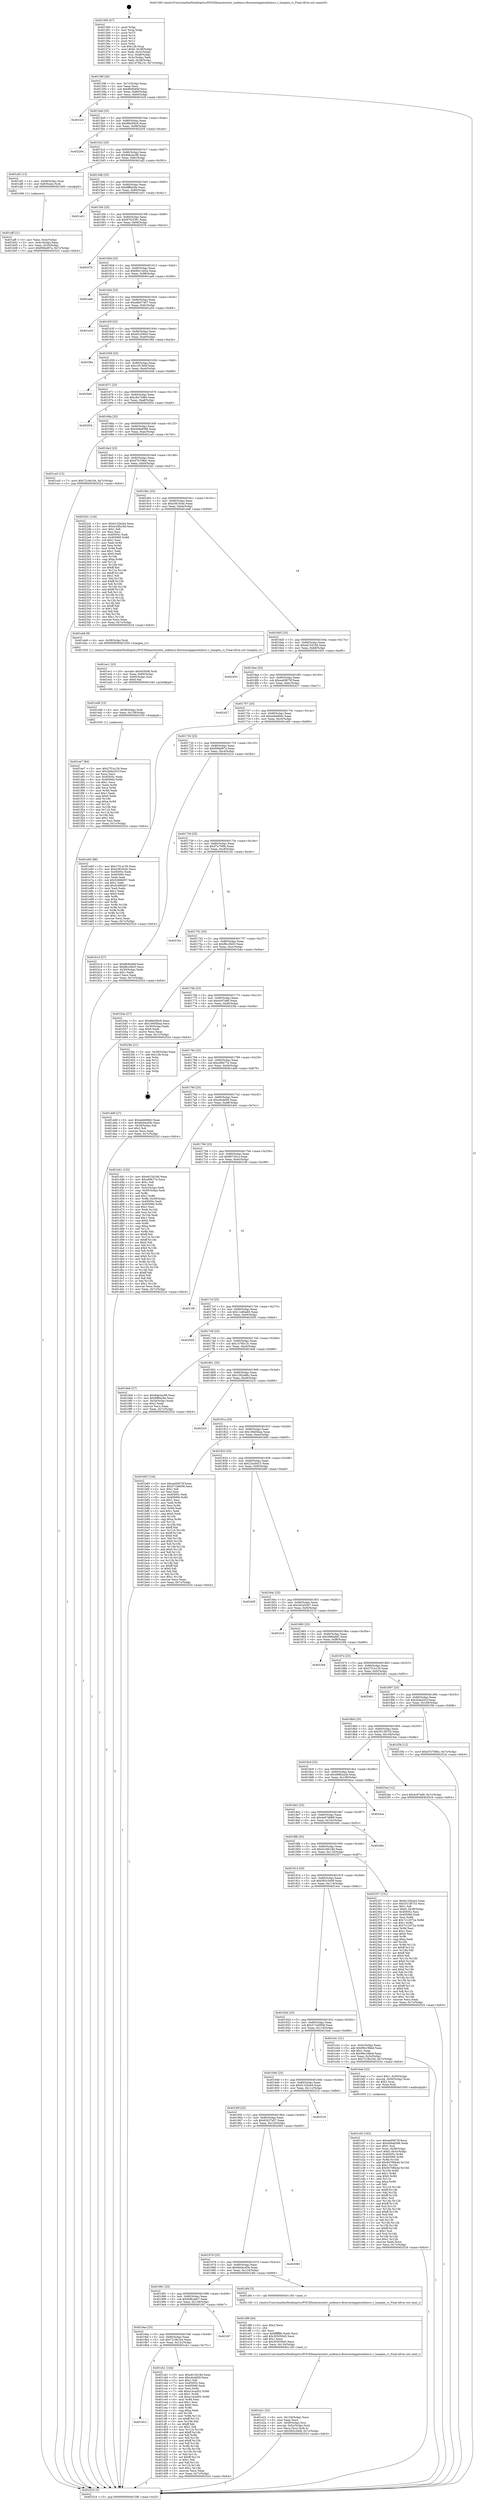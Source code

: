 digraph "0x401560" {
  label = "0x401560 (/mnt/c/Users/mathe/Desktop/tcc/POCII/binaries/extr_nodemcu-firmwareappmodulesrc.c_luaopen_rc_Final-ollvm.out::main(0))"
  labelloc = "t"
  node[shape=record]

  Entry [label="",width=0.3,height=0.3,shape=circle,fillcolor=black,style=filled]
  "0x40158f" [label="{
     0x40158f [26]\l
     | [instrs]\l
     &nbsp;&nbsp;0x40158f \<+3\>: mov -0x7c(%rbp),%eax\l
     &nbsp;&nbsp;0x401592 \<+2\>: mov %eax,%ecx\l
     &nbsp;&nbsp;0x401594 \<+6\>: sub $0x86464f4f,%ecx\l
     &nbsp;&nbsp;0x40159a \<+3\>: mov %eax,-0x80(%rbp)\l
     &nbsp;&nbsp;0x40159d \<+6\>: mov %ecx,-0x84(%rbp)\l
     &nbsp;&nbsp;0x4015a3 \<+6\>: je 0000000000401b2f \<main+0x5cf\>\l
  }"]
  "0x401b2f" [label="{
     0x401b2f\l
  }", style=dashed]
  "0x4015a9" [label="{
     0x4015a9 [25]\l
     | [instrs]\l
     &nbsp;&nbsp;0x4015a9 \<+5\>: jmp 00000000004015ae \<main+0x4e\>\l
     &nbsp;&nbsp;0x4015ae \<+3\>: mov -0x80(%rbp),%eax\l
     &nbsp;&nbsp;0x4015b1 \<+5\>: sub $0x88a5f4c6,%eax\l
     &nbsp;&nbsp;0x4015b6 \<+6\>: mov %eax,-0x88(%rbp)\l
     &nbsp;&nbsp;0x4015bc \<+6\>: je 0000000000402204 \<main+0xca4\>\l
  }"]
  Exit [label="",width=0.3,height=0.3,shape=circle,fillcolor=black,style=filled,peripheries=2]
  "0x402204" [label="{
     0x402204\l
  }", style=dashed]
  "0x4015c2" [label="{
     0x4015c2 [25]\l
     | [instrs]\l
     &nbsp;&nbsp;0x4015c2 \<+5\>: jmp 00000000004015c7 \<main+0x67\>\l
     &nbsp;&nbsp;0x4015c7 \<+3\>: mov -0x80(%rbp),%eax\l
     &nbsp;&nbsp;0x4015ca \<+5\>: sub $0x8de2ec98,%eax\l
     &nbsp;&nbsp;0x4015cf \<+6\>: mov %eax,-0x8c(%rbp)\l
     &nbsp;&nbsp;0x4015d5 \<+6\>: je 0000000000401af2 \<main+0x592\>\l
  }"]
  "0x401ee7" [label="{
     0x401ee7 [84]\l
     | [instrs]\l
     &nbsp;&nbsp;0x401ee7 \<+5\>: mov $0x27f1a129,%eax\l
     &nbsp;&nbsp;0x401eec \<+5\>: mov $0x2bda201f,%esi\l
     &nbsp;&nbsp;0x401ef1 \<+2\>: xor %ecx,%ecx\l
     &nbsp;&nbsp;0x401ef3 \<+7\>: mov 0x40505c,%edx\l
     &nbsp;&nbsp;0x401efa \<+8\>: mov 0x405060,%r8d\l
     &nbsp;&nbsp;0x401f02 \<+3\>: sub $0x1,%ecx\l
     &nbsp;&nbsp;0x401f05 \<+3\>: mov %edx,%r9d\l
     &nbsp;&nbsp;0x401f08 \<+3\>: add %ecx,%r9d\l
     &nbsp;&nbsp;0x401f0b \<+4\>: imul %r9d,%edx\l
     &nbsp;&nbsp;0x401f0f \<+3\>: and $0x1,%edx\l
     &nbsp;&nbsp;0x401f12 \<+3\>: cmp $0x0,%edx\l
     &nbsp;&nbsp;0x401f15 \<+4\>: sete %r10b\l
     &nbsp;&nbsp;0x401f19 \<+4\>: cmp $0xa,%r8d\l
     &nbsp;&nbsp;0x401f1d \<+4\>: setl %r11b\l
     &nbsp;&nbsp;0x401f21 \<+3\>: mov %r10b,%bl\l
     &nbsp;&nbsp;0x401f24 \<+3\>: and %r11b,%bl\l
     &nbsp;&nbsp;0x401f27 \<+3\>: xor %r11b,%r10b\l
     &nbsp;&nbsp;0x401f2a \<+3\>: or %r10b,%bl\l
     &nbsp;&nbsp;0x401f2d \<+3\>: test $0x1,%bl\l
     &nbsp;&nbsp;0x401f30 \<+3\>: cmovne %esi,%eax\l
     &nbsp;&nbsp;0x401f33 \<+3\>: mov %eax,-0x7c(%rbp)\l
     &nbsp;&nbsp;0x401f36 \<+5\>: jmp 0000000000402524 \<main+0xfc4\>\l
  }"]
  "0x401af2" [label="{
     0x401af2 [13]\l
     | [instrs]\l
     &nbsp;&nbsp;0x401af2 \<+4\>: mov -0x48(%rbp),%rax\l
     &nbsp;&nbsp;0x401af6 \<+4\>: mov 0x8(%rax),%rdi\l
     &nbsp;&nbsp;0x401afa \<+5\>: call 0000000000401060 \<atoi@plt\>\l
     | [calls]\l
     &nbsp;&nbsp;0x401060 \{1\} (unknown)\l
  }"]
  "0x4015db" [label="{
     0x4015db [25]\l
     | [instrs]\l
     &nbsp;&nbsp;0x4015db \<+5\>: jmp 00000000004015e0 \<main+0x80\>\l
     &nbsp;&nbsp;0x4015e0 \<+3\>: mov -0x80(%rbp),%eax\l
     &nbsp;&nbsp;0x4015e3 \<+5\>: sub $0x8ff8a28e,%eax\l
     &nbsp;&nbsp;0x4015e8 \<+6\>: mov %eax,-0x90(%rbp)\l
     &nbsp;&nbsp;0x4015ee \<+6\>: je 0000000000401a01 \<main+0x4a1\>\l
  }"]
  "0x401ed8" [label="{
     0x401ed8 [15]\l
     | [instrs]\l
     &nbsp;&nbsp;0x401ed8 \<+4\>: mov -0x58(%rbp),%rdi\l
     &nbsp;&nbsp;0x401edc \<+6\>: mov %eax,-0x138(%rbp)\l
     &nbsp;&nbsp;0x401ee2 \<+5\>: call 0000000000401030 \<free@plt\>\l
     | [calls]\l
     &nbsp;&nbsp;0x401030 \{1\} (unknown)\l
  }"]
  "0x401a01" [label="{
     0x401a01\l
  }", style=dashed]
  "0x4015f4" [label="{
     0x4015f4 [25]\l
     | [instrs]\l
     &nbsp;&nbsp;0x4015f4 \<+5\>: jmp 00000000004015f9 \<main+0x99\>\l
     &nbsp;&nbsp;0x4015f9 \<+3\>: mov -0x80(%rbp),%eax\l
     &nbsp;&nbsp;0x4015fc \<+5\>: sub $0x97f23391,%eax\l
     &nbsp;&nbsp;0x401601 \<+6\>: mov %eax,-0x94(%rbp)\l
     &nbsp;&nbsp;0x401607 \<+6\>: je 000000000040207b \<main+0xb1b\>\l
  }"]
  "0x401ec1" [label="{
     0x401ec1 [23]\l
     | [instrs]\l
     &nbsp;&nbsp;0x401ec1 \<+10\>: movabs $0x4030d6,%rdi\l
     &nbsp;&nbsp;0x401ecb \<+3\>: mov %eax,-0x60(%rbp)\l
     &nbsp;&nbsp;0x401ece \<+3\>: mov -0x60(%rbp),%esi\l
     &nbsp;&nbsp;0x401ed1 \<+2\>: mov $0x0,%al\l
     &nbsp;&nbsp;0x401ed3 \<+5\>: call 0000000000401040 \<printf@plt\>\l
     | [calls]\l
     &nbsp;&nbsp;0x401040 \{1\} (unknown)\l
  }"]
  "0x40207b" [label="{
     0x40207b\l
  }", style=dashed]
  "0x40160d" [label="{
     0x40160d [25]\l
     | [instrs]\l
     &nbsp;&nbsp;0x40160d \<+5\>: jmp 0000000000401612 \<main+0xb2\>\l
     &nbsp;&nbsp;0x401612 \<+3\>: mov -0x80(%rbp),%eax\l
     &nbsp;&nbsp;0x401615 \<+5\>: sub $0x9821402a,%eax\l
     &nbsp;&nbsp;0x40161a \<+6\>: mov %eax,-0x98(%rbp)\l
     &nbsp;&nbsp;0x401620 \<+6\>: je 0000000000401ae6 \<main+0x586\>\l
  }"]
  "0x401e21" [label="{
     0x401e21 [32]\l
     | [instrs]\l
     &nbsp;&nbsp;0x401e21 \<+6\>: mov -0x134(%rbp),%ecx\l
     &nbsp;&nbsp;0x401e27 \<+3\>: imul %eax,%ecx\l
     &nbsp;&nbsp;0x401e2a \<+4\>: mov -0x58(%rbp),%rsi\l
     &nbsp;&nbsp;0x401e2e \<+4\>: movslq -0x5c(%rbp),%rdi\l
     &nbsp;&nbsp;0x401e32 \<+3\>: mov %ecx,(%rsi,%rdi,4)\l
     &nbsp;&nbsp;0x401e35 \<+7\>: movl $0x565c3408,-0x7c(%rbp)\l
     &nbsp;&nbsp;0x401e3c \<+5\>: jmp 0000000000402524 \<main+0xfc4\>\l
  }"]
  "0x401ae6" [label="{
     0x401ae6\l
  }", style=dashed]
  "0x401626" [label="{
     0x401626 [25]\l
     | [instrs]\l
     &nbsp;&nbsp;0x401626 \<+5\>: jmp 000000000040162b \<main+0xcb\>\l
     &nbsp;&nbsp;0x40162b \<+3\>: mov -0x80(%rbp),%eax\l
     &nbsp;&nbsp;0x40162e \<+5\>: sub $0xa8b57407,%eax\l
     &nbsp;&nbsp;0x401633 \<+6\>: mov %eax,-0x9c(%rbp)\l
     &nbsp;&nbsp;0x401639 \<+6\>: je 0000000000401a54 \<main+0x4f4\>\l
  }"]
  "0x401df9" [label="{
     0x401df9 [40]\l
     | [instrs]\l
     &nbsp;&nbsp;0x401df9 \<+5\>: mov $0x2,%ecx\l
     &nbsp;&nbsp;0x401dfe \<+1\>: cltd\l
     &nbsp;&nbsp;0x401dff \<+2\>: idiv %ecx\l
     &nbsp;&nbsp;0x401e01 \<+6\>: imul $0xfffffffe,%edx,%ecx\l
     &nbsp;&nbsp;0x401e07 \<+6\>: add $0x305050d3,%ecx\l
     &nbsp;&nbsp;0x401e0d \<+3\>: add $0x1,%ecx\l
     &nbsp;&nbsp;0x401e10 \<+6\>: sub $0x305050d3,%ecx\l
     &nbsp;&nbsp;0x401e16 \<+6\>: mov %ecx,-0x134(%rbp)\l
     &nbsp;&nbsp;0x401e1c \<+5\>: call 0000000000401160 \<next_i\>\l
     | [calls]\l
     &nbsp;&nbsp;0x401160 \{1\} (/mnt/c/Users/mathe/Desktop/tcc/POCII/binaries/extr_nodemcu-firmwareappmodulesrc.c_luaopen_rc_Final-ollvm.out::next_i)\l
  }"]
  "0x401a54" [label="{
     0x401a54\l
  }", style=dashed]
  "0x40163f" [label="{
     0x40163f [25]\l
     | [instrs]\l
     &nbsp;&nbsp;0x40163f \<+5\>: jmp 0000000000401644 \<main+0xe4\>\l
     &nbsp;&nbsp;0x401644 \<+3\>: mov -0x80(%rbp),%eax\l
     &nbsp;&nbsp;0x401647 \<+5\>: sub $0xbf1d3843,%eax\l
     &nbsp;&nbsp;0x40164c \<+6\>: mov %eax,-0xa0(%rbp)\l
     &nbsp;&nbsp;0x401652 \<+6\>: je 0000000000401f9a \<main+0xa3a\>\l
  }"]
  "0x4019c3" [label="{
     0x4019c3\l
  }", style=dashed]
  "0x401f9a" [label="{
     0x401f9a\l
  }", style=dashed]
  "0x401658" [label="{
     0x401658 [25]\l
     | [instrs]\l
     &nbsp;&nbsp;0x401658 \<+5\>: jmp 000000000040165d \<main+0xfd\>\l
     &nbsp;&nbsp;0x40165d \<+3\>: mov -0x80(%rbp),%eax\l
     &nbsp;&nbsp;0x401660 \<+5\>: sub $0xc3f13b0f,%eax\l
     &nbsp;&nbsp;0x401665 \<+6\>: mov %eax,-0xa4(%rbp)\l
     &nbsp;&nbsp;0x40166b \<+6\>: je 00000000004020e6 \<main+0xb86\>\l
  }"]
  "0x401cb1" [label="{
     0x401cb1 [144]\l
     | [instrs]\l
     &nbsp;&nbsp;0x401cb1 \<+5\>: mov $0xe615d18d,%eax\l
     &nbsp;&nbsp;0x401cb6 \<+5\>: mov $0xc6cdd59,%ecx\l
     &nbsp;&nbsp;0x401cbb \<+2\>: mov $0x1,%dl\l
     &nbsp;&nbsp;0x401cbd \<+7\>: mov 0x40505c,%esi\l
     &nbsp;&nbsp;0x401cc4 \<+7\>: mov 0x405060,%edi\l
     &nbsp;&nbsp;0x401ccb \<+3\>: mov %esi,%r8d\l
     &nbsp;&nbsp;0x401cce \<+7\>: add $0xa14cad52,%r8d\l
     &nbsp;&nbsp;0x401cd5 \<+4\>: sub $0x1,%r8d\l
     &nbsp;&nbsp;0x401cd9 \<+7\>: sub $0xa14cad52,%r8d\l
     &nbsp;&nbsp;0x401ce0 \<+4\>: imul %r8d,%esi\l
     &nbsp;&nbsp;0x401ce4 \<+3\>: and $0x1,%esi\l
     &nbsp;&nbsp;0x401ce7 \<+3\>: cmp $0x0,%esi\l
     &nbsp;&nbsp;0x401cea \<+4\>: sete %r9b\l
     &nbsp;&nbsp;0x401cee \<+3\>: cmp $0xa,%edi\l
     &nbsp;&nbsp;0x401cf1 \<+4\>: setl %r10b\l
     &nbsp;&nbsp;0x401cf5 \<+3\>: mov %r9b,%r11b\l
     &nbsp;&nbsp;0x401cf8 \<+4\>: xor $0xff,%r11b\l
     &nbsp;&nbsp;0x401cfc \<+3\>: mov %r10b,%bl\l
     &nbsp;&nbsp;0x401cff \<+3\>: xor $0xff,%bl\l
     &nbsp;&nbsp;0x401d02 \<+3\>: xor $0x1,%dl\l
     &nbsp;&nbsp;0x401d05 \<+3\>: mov %r11b,%r14b\l
     &nbsp;&nbsp;0x401d08 \<+4\>: and $0xff,%r14b\l
     &nbsp;&nbsp;0x401d0c \<+3\>: and %dl,%r9b\l
     &nbsp;&nbsp;0x401d0f \<+3\>: mov %bl,%r15b\l
     &nbsp;&nbsp;0x401d12 \<+4\>: and $0xff,%r15b\l
     &nbsp;&nbsp;0x401d16 \<+3\>: and %dl,%r10b\l
     &nbsp;&nbsp;0x401d19 \<+3\>: or %r9b,%r14b\l
     &nbsp;&nbsp;0x401d1c \<+3\>: or %r10b,%r15b\l
     &nbsp;&nbsp;0x401d1f \<+3\>: xor %r15b,%r14b\l
     &nbsp;&nbsp;0x401d22 \<+3\>: or %bl,%r11b\l
     &nbsp;&nbsp;0x401d25 \<+4\>: xor $0xff,%r11b\l
     &nbsp;&nbsp;0x401d29 \<+3\>: or $0x1,%dl\l
     &nbsp;&nbsp;0x401d2c \<+3\>: and %dl,%r11b\l
     &nbsp;&nbsp;0x401d2f \<+3\>: or %r11b,%r14b\l
     &nbsp;&nbsp;0x401d32 \<+4\>: test $0x1,%r14b\l
     &nbsp;&nbsp;0x401d36 \<+3\>: cmovne %ecx,%eax\l
     &nbsp;&nbsp;0x401d39 \<+3\>: mov %eax,-0x7c(%rbp)\l
     &nbsp;&nbsp;0x401d3c \<+5\>: jmp 0000000000402524 \<main+0xfc4\>\l
  }"]
  "0x4020e6" [label="{
     0x4020e6\l
  }", style=dashed]
  "0x401671" [label="{
     0x401671 [25]\l
     | [instrs]\l
     &nbsp;&nbsp;0x401671 \<+5\>: jmp 0000000000401676 \<main+0x116\>\l
     &nbsp;&nbsp;0x401676 \<+3\>: mov -0x80(%rbp),%eax\l
     &nbsp;&nbsp;0x401679 \<+5\>: sub $0xc8a73d6e,%eax\l
     &nbsp;&nbsp;0x40167e \<+6\>: mov %eax,-0xa8(%rbp)\l
     &nbsp;&nbsp;0x401684 \<+6\>: je 0000000000402054 \<main+0xaf4\>\l
  }"]
  "0x4019aa" [label="{
     0x4019aa [25]\l
     | [instrs]\l
     &nbsp;&nbsp;0x4019aa \<+5\>: jmp 00000000004019af \<main+0x44f\>\l
     &nbsp;&nbsp;0x4019af \<+3\>: mov -0x80(%rbp),%eax\l
     &nbsp;&nbsp;0x4019b2 \<+5\>: sub $0x7218e1b4,%eax\l
     &nbsp;&nbsp;0x4019b7 \<+6\>: mov %eax,-0x12c(%rbp)\l
     &nbsp;&nbsp;0x4019bd \<+6\>: je 0000000000401cb1 \<main+0x751\>\l
  }"]
  "0x402054" [label="{
     0x402054\l
  }", style=dashed]
  "0x40168a" [label="{
     0x40168a [25]\l
     | [instrs]\l
     &nbsp;&nbsp;0x40168a \<+5\>: jmp 000000000040168f \<main+0x12f\>\l
     &nbsp;&nbsp;0x40168f \<+3\>: mov -0x80(%rbp),%eax\l
     &nbsp;&nbsp;0x401692 \<+5\>: sub $0xd49a6586,%eax\l
     &nbsp;&nbsp;0x401697 \<+6\>: mov %eax,-0xac(%rbp)\l
     &nbsp;&nbsp;0x40169d \<+6\>: je 0000000000401ca5 \<main+0x745\>\l
  }"]
  "0x401f47" [label="{
     0x401f47\l
  }", style=dashed]
  "0x401ca5" [label="{
     0x401ca5 [12]\l
     | [instrs]\l
     &nbsp;&nbsp;0x401ca5 \<+7\>: movl $0x7218e1b4,-0x7c(%rbp)\l
     &nbsp;&nbsp;0x401cac \<+5\>: jmp 0000000000402524 \<main+0xfc4\>\l
  }"]
  "0x4016a3" [label="{
     0x4016a3 [25]\l
     | [instrs]\l
     &nbsp;&nbsp;0x4016a3 \<+5\>: jmp 00000000004016a8 \<main+0x148\>\l
     &nbsp;&nbsp;0x4016a8 \<+3\>: mov -0x80(%rbp),%eax\l
     &nbsp;&nbsp;0x4016ab \<+5\>: sub $0xd7b708dc,%eax\l
     &nbsp;&nbsp;0x4016b0 \<+6\>: mov %eax,-0xb0(%rbp)\l
     &nbsp;&nbsp;0x4016b6 \<+6\>: je 00000000004022d1 \<main+0xd71\>\l
  }"]
  "0x401991" [label="{
     0x401991 [25]\l
     | [instrs]\l
     &nbsp;&nbsp;0x401991 \<+5\>: jmp 0000000000401996 \<main+0x436\>\l
     &nbsp;&nbsp;0x401996 \<+3\>: mov -0x80(%rbp),%eax\l
     &nbsp;&nbsp;0x401999 \<+5\>: sub $0x6d9ca9c7,%eax\l
     &nbsp;&nbsp;0x40199e \<+6\>: mov %eax,-0x128(%rbp)\l
     &nbsp;&nbsp;0x4019a4 \<+6\>: je 0000000000401f47 \<main+0x9e7\>\l
  }"]
  "0x4022d1" [label="{
     0x4022d1 [134]\l
     | [instrs]\l
     &nbsp;&nbsp;0x4022d1 \<+5\>: mov $0x6132bcb4,%eax\l
     &nbsp;&nbsp;0x4022d6 \<+5\>: mov $0x4c26b18d,%ecx\l
     &nbsp;&nbsp;0x4022db \<+2\>: mov $0x1,%dl\l
     &nbsp;&nbsp;0x4022dd \<+2\>: xor %esi,%esi\l
     &nbsp;&nbsp;0x4022df \<+7\>: mov 0x40505c,%edi\l
     &nbsp;&nbsp;0x4022e6 \<+8\>: mov 0x405060,%r8d\l
     &nbsp;&nbsp;0x4022ee \<+3\>: sub $0x1,%esi\l
     &nbsp;&nbsp;0x4022f1 \<+3\>: mov %edi,%r9d\l
     &nbsp;&nbsp;0x4022f4 \<+3\>: add %esi,%r9d\l
     &nbsp;&nbsp;0x4022f7 \<+4\>: imul %r9d,%edi\l
     &nbsp;&nbsp;0x4022fb \<+3\>: and $0x1,%edi\l
     &nbsp;&nbsp;0x4022fe \<+3\>: cmp $0x0,%edi\l
     &nbsp;&nbsp;0x402301 \<+4\>: sete %r10b\l
     &nbsp;&nbsp;0x402305 \<+4\>: cmp $0xa,%r8d\l
     &nbsp;&nbsp;0x402309 \<+4\>: setl %r11b\l
     &nbsp;&nbsp;0x40230d \<+3\>: mov %r10b,%bl\l
     &nbsp;&nbsp;0x402310 \<+3\>: xor $0xff,%bl\l
     &nbsp;&nbsp;0x402313 \<+3\>: mov %r11b,%r14b\l
     &nbsp;&nbsp;0x402316 \<+4\>: xor $0xff,%r14b\l
     &nbsp;&nbsp;0x40231a \<+3\>: xor $0x1,%dl\l
     &nbsp;&nbsp;0x40231d \<+3\>: mov %bl,%r15b\l
     &nbsp;&nbsp;0x402320 \<+4\>: and $0xff,%r15b\l
     &nbsp;&nbsp;0x402324 \<+3\>: and %dl,%r10b\l
     &nbsp;&nbsp;0x402327 \<+3\>: mov %r14b,%r12b\l
     &nbsp;&nbsp;0x40232a \<+4\>: and $0xff,%r12b\l
     &nbsp;&nbsp;0x40232e \<+3\>: and %dl,%r11b\l
     &nbsp;&nbsp;0x402331 \<+3\>: or %r10b,%r15b\l
     &nbsp;&nbsp;0x402334 \<+3\>: or %r11b,%r12b\l
     &nbsp;&nbsp;0x402337 \<+3\>: xor %r12b,%r15b\l
     &nbsp;&nbsp;0x40233a \<+3\>: or %r14b,%bl\l
     &nbsp;&nbsp;0x40233d \<+3\>: xor $0xff,%bl\l
     &nbsp;&nbsp;0x402340 \<+3\>: or $0x1,%dl\l
     &nbsp;&nbsp;0x402343 \<+2\>: and %dl,%bl\l
     &nbsp;&nbsp;0x402345 \<+3\>: or %bl,%r15b\l
     &nbsp;&nbsp;0x402348 \<+4\>: test $0x1,%r15b\l
     &nbsp;&nbsp;0x40234c \<+3\>: cmovne %ecx,%eax\l
     &nbsp;&nbsp;0x40234f \<+3\>: mov %eax,-0x7c(%rbp)\l
     &nbsp;&nbsp;0x402352 \<+5\>: jmp 0000000000402524 \<main+0xfc4\>\l
  }"]
  "0x4016bc" [label="{
     0x4016bc [25]\l
     | [instrs]\l
     &nbsp;&nbsp;0x4016bc \<+5\>: jmp 00000000004016c1 \<main+0x161\>\l
     &nbsp;&nbsp;0x4016c1 \<+3\>: mov -0x80(%rbp),%eax\l
     &nbsp;&nbsp;0x4016c4 \<+5\>: sub $0xe3819cdc,%eax\l
     &nbsp;&nbsp;0x4016c9 \<+6\>: mov %eax,-0xb4(%rbp)\l
     &nbsp;&nbsp;0x4016cf \<+6\>: je 0000000000401eb8 \<main+0x958\>\l
  }"]
  "0x401df4" [label="{
     0x401df4 [5]\l
     | [instrs]\l
     &nbsp;&nbsp;0x401df4 \<+5\>: call 0000000000401160 \<next_i\>\l
     | [calls]\l
     &nbsp;&nbsp;0x401160 \{1\} (/mnt/c/Users/mathe/Desktop/tcc/POCII/binaries/extr_nodemcu-firmwareappmodulesrc.c_luaopen_rc_Final-ollvm.out::next_i)\l
  }"]
  "0x401eb8" [label="{
     0x401eb8 [9]\l
     | [instrs]\l
     &nbsp;&nbsp;0x401eb8 \<+4\>: mov -0x58(%rbp),%rdi\l
     &nbsp;&nbsp;0x401ebc \<+5\>: call 0000000000401550 \<luaopen_rc\>\l
     | [calls]\l
     &nbsp;&nbsp;0x401550 \{1\} (/mnt/c/Users/mathe/Desktop/tcc/POCII/binaries/extr_nodemcu-firmwareappmodulesrc.c_luaopen_rc_Final-ollvm.out::luaopen_rc)\l
  }"]
  "0x4016d5" [label="{
     0x4016d5 [25]\l
     | [instrs]\l
     &nbsp;&nbsp;0x4016d5 \<+5\>: jmp 00000000004016da \<main+0x17a\>\l
     &nbsp;&nbsp;0x4016da \<+3\>: mov -0x80(%rbp),%eax\l
     &nbsp;&nbsp;0x4016dd \<+5\>: sub $0xe615d18d,%eax\l
     &nbsp;&nbsp;0x4016e2 \<+6\>: mov %eax,-0xb8(%rbp)\l
     &nbsp;&nbsp;0x4016e8 \<+6\>: je 0000000000402455 \<main+0xef5\>\l
  }"]
  "0x401978" [label="{
     0x401978 [25]\l
     | [instrs]\l
     &nbsp;&nbsp;0x401978 \<+5\>: jmp 000000000040197d \<main+0x41d\>\l
     &nbsp;&nbsp;0x40197d \<+3\>: mov -0x80(%rbp),%eax\l
     &nbsp;&nbsp;0x401980 \<+5\>: sub $0x6bd4cd3b,%eax\l
     &nbsp;&nbsp;0x401985 \<+6\>: mov %eax,-0x124(%rbp)\l
     &nbsp;&nbsp;0x40198b \<+6\>: je 0000000000401df4 \<main+0x894\>\l
  }"]
  "0x402455" [label="{
     0x402455\l
  }", style=dashed]
  "0x4016ee" [label="{
     0x4016ee [25]\l
     | [instrs]\l
     &nbsp;&nbsp;0x4016ee \<+5\>: jmp 00000000004016f3 \<main+0x193\>\l
     &nbsp;&nbsp;0x4016f3 \<+3\>: mov -0x80(%rbp),%eax\l
     &nbsp;&nbsp;0x4016f6 \<+5\>: sub $0xea00873f,%eax\l
     &nbsp;&nbsp;0x4016fb \<+6\>: mov %eax,-0xbc(%rbp)\l
     &nbsp;&nbsp;0x401701 \<+6\>: je 0000000000402427 \<main+0xec7\>\l
  }"]
  "0x402060" [label="{
     0x402060\l
  }", style=dashed]
  "0x402427" [label="{
     0x402427\l
  }", style=dashed]
  "0x401707" [label="{
     0x401707 [25]\l
     | [instrs]\l
     &nbsp;&nbsp;0x401707 \<+5\>: jmp 000000000040170c \<main+0x1ac\>\l
     &nbsp;&nbsp;0x40170c \<+3\>: mov -0x80(%rbp),%eax\l
     &nbsp;&nbsp;0x40170f \<+5\>: sub $0xeebb9b6c,%eax\l
     &nbsp;&nbsp;0x401714 \<+6\>: mov %eax,-0xc0(%rbp)\l
     &nbsp;&nbsp;0x40171a \<+6\>: je 0000000000401e60 \<main+0x900\>\l
  }"]
  "0x40195f" [label="{
     0x40195f [25]\l
     | [instrs]\l
     &nbsp;&nbsp;0x40195f \<+5\>: jmp 0000000000401964 \<main+0x404\>\l
     &nbsp;&nbsp;0x401964 \<+3\>: mov -0x80(%rbp),%eax\l
     &nbsp;&nbsp;0x401967 \<+5\>: sub $0x62627e57,%eax\l
     &nbsp;&nbsp;0x40196c \<+6\>: mov %eax,-0x120(%rbp)\l
     &nbsp;&nbsp;0x401972 \<+6\>: je 0000000000402060 \<main+0xb00\>\l
  }"]
  "0x401e60" [label="{
     0x401e60 [88]\l
     | [instrs]\l
     &nbsp;&nbsp;0x401e60 \<+5\>: mov $0x27f1a129,%eax\l
     &nbsp;&nbsp;0x401e65 \<+5\>: mov $0xe3819cdc,%ecx\l
     &nbsp;&nbsp;0x401e6a \<+7\>: mov 0x40505c,%edx\l
     &nbsp;&nbsp;0x401e71 \<+7\>: mov 0x405060,%esi\l
     &nbsp;&nbsp;0x401e78 \<+2\>: mov %edx,%edi\l
     &nbsp;&nbsp;0x401e7a \<+6\>: sub $0x5c66b007,%edi\l
     &nbsp;&nbsp;0x401e80 \<+3\>: sub $0x1,%edi\l
     &nbsp;&nbsp;0x401e83 \<+6\>: add $0x5c66b007,%edi\l
     &nbsp;&nbsp;0x401e89 \<+3\>: imul %edi,%edx\l
     &nbsp;&nbsp;0x401e8c \<+3\>: and $0x1,%edx\l
     &nbsp;&nbsp;0x401e8f \<+3\>: cmp $0x0,%edx\l
     &nbsp;&nbsp;0x401e92 \<+4\>: sete %r8b\l
     &nbsp;&nbsp;0x401e96 \<+3\>: cmp $0xa,%esi\l
     &nbsp;&nbsp;0x401e99 \<+4\>: setl %r9b\l
     &nbsp;&nbsp;0x401e9d \<+3\>: mov %r8b,%r10b\l
     &nbsp;&nbsp;0x401ea0 \<+3\>: and %r9b,%r10b\l
     &nbsp;&nbsp;0x401ea3 \<+3\>: xor %r9b,%r8b\l
     &nbsp;&nbsp;0x401ea6 \<+3\>: or %r8b,%r10b\l
     &nbsp;&nbsp;0x401ea9 \<+4\>: test $0x1,%r10b\l
     &nbsp;&nbsp;0x401ead \<+3\>: cmovne %ecx,%eax\l
     &nbsp;&nbsp;0x401eb0 \<+3\>: mov %eax,-0x7c(%rbp)\l
     &nbsp;&nbsp;0x401eb3 \<+5\>: jmp 0000000000402524 \<main+0xfc4\>\l
  }"]
  "0x401720" [label="{
     0x401720 [25]\l
     | [instrs]\l
     &nbsp;&nbsp;0x401720 \<+5\>: jmp 0000000000401725 \<main+0x1c5\>\l
     &nbsp;&nbsp;0x401725 \<+3\>: mov -0x80(%rbp),%eax\l
     &nbsp;&nbsp;0x401728 \<+5\>: sub $0xf06bd97a,%eax\l
     &nbsp;&nbsp;0x40172d \<+6\>: mov %eax,-0xc4(%rbp)\l
     &nbsp;&nbsp;0x401733 \<+6\>: je 0000000000401b14 \<main+0x5b4\>\l
  }"]
  "0x402516" [label="{
     0x402516\l
  }", style=dashed]
  "0x401b14" [label="{
     0x401b14 [27]\l
     | [instrs]\l
     &nbsp;&nbsp;0x401b14 \<+5\>: mov $0x86464f4f,%eax\l
     &nbsp;&nbsp;0x401b19 \<+5\>: mov $0xf8cc0b03,%ecx\l
     &nbsp;&nbsp;0x401b1e \<+3\>: mov -0x30(%rbp),%edx\l
     &nbsp;&nbsp;0x401b21 \<+3\>: cmp $0x1,%edx\l
     &nbsp;&nbsp;0x401b24 \<+3\>: cmovl %ecx,%eax\l
     &nbsp;&nbsp;0x401b27 \<+3\>: mov %eax,-0x7c(%rbp)\l
     &nbsp;&nbsp;0x401b2a \<+5\>: jmp 0000000000402524 \<main+0xfc4\>\l
  }"]
  "0x401739" [label="{
     0x401739 [25]\l
     | [instrs]\l
     &nbsp;&nbsp;0x401739 \<+5\>: jmp 000000000040173e \<main+0x1de\>\l
     &nbsp;&nbsp;0x40173e \<+3\>: mov -0x80(%rbp),%eax\l
     &nbsp;&nbsp;0x401741 \<+5\>: sub $0xf7a758fe,%eax\l
     &nbsp;&nbsp;0x401746 \<+6\>: mov %eax,-0xc8(%rbp)\l
     &nbsp;&nbsp;0x40174c \<+6\>: je 000000000040216c \<main+0xc0c\>\l
  }"]
  "0x401c02" [label="{
     0x401c02 [163]\l
     | [instrs]\l
     &nbsp;&nbsp;0x401c02 \<+5\>: mov $0xea00873f,%ecx\l
     &nbsp;&nbsp;0x401c07 \<+5\>: mov $0xd49a6586,%edx\l
     &nbsp;&nbsp;0x401c0c \<+3\>: mov $0x1,%sil\l
     &nbsp;&nbsp;0x401c0f \<+4\>: mov %rax,-0x58(%rbp)\l
     &nbsp;&nbsp;0x401c13 \<+7\>: movl $0x0,-0x5c(%rbp)\l
     &nbsp;&nbsp;0x401c1a \<+8\>: mov 0x40505c,%r8d\l
     &nbsp;&nbsp;0x401c22 \<+8\>: mov 0x405060,%r9d\l
     &nbsp;&nbsp;0x401c2a \<+3\>: mov %r8d,%r10d\l
     &nbsp;&nbsp;0x401c2d \<+7\>: add $0x94706b4d,%r10d\l
     &nbsp;&nbsp;0x401c34 \<+4\>: sub $0x1,%r10d\l
     &nbsp;&nbsp;0x401c38 \<+7\>: sub $0x94706b4d,%r10d\l
     &nbsp;&nbsp;0x401c3f \<+4\>: imul %r10d,%r8d\l
     &nbsp;&nbsp;0x401c43 \<+4\>: and $0x1,%r8d\l
     &nbsp;&nbsp;0x401c47 \<+4\>: cmp $0x0,%r8d\l
     &nbsp;&nbsp;0x401c4b \<+4\>: sete %r11b\l
     &nbsp;&nbsp;0x401c4f \<+4\>: cmp $0xa,%r9d\l
     &nbsp;&nbsp;0x401c53 \<+3\>: setl %bl\l
     &nbsp;&nbsp;0x401c56 \<+3\>: mov %r11b,%r14b\l
     &nbsp;&nbsp;0x401c59 \<+4\>: xor $0xff,%r14b\l
     &nbsp;&nbsp;0x401c5d \<+3\>: mov %bl,%r15b\l
     &nbsp;&nbsp;0x401c60 \<+4\>: xor $0xff,%r15b\l
     &nbsp;&nbsp;0x401c64 \<+4\>: xor $0x1,%sil\l
     &nbsp;&nbsp;0x401c68 \<+3\>: mov %r14b,%r12b\l
     &nbsp;&nbsp;0x401c6b \<+4\>: and $0xff,%r12b\l
     &nbsp;&nbsp;0x401c6f \<+3\>: and %sil,%r11b\l
     &nbsp;&nbsp;0x401c72 \<+3\>: mov %r15b,%r13b\l
     &nbsp;&nbsp;0x401c75 \<+4\>: and $0xff,%r13b\l
     &nbsp;&nbsp;0x401c79 \<+3\>: and %sil,%bl\l
     &nbsp;&nbsp;0x401c7c \<+3\>: or %r11b,%r12b\l
     &nbsp;&nbsp;0x401c7f \<+3\>: or %bl,%r13b\l
     &nbsp;&nbsp;0x401c82 \<+3\>: xor %r13b,%r12b\l
     &nbsp;&nbsp;0x401c85 \<+3\>: or %r15b,%r14b\l
     &nbsp;&nbsp;0x401c88 \<+4\>: xor $0xff,%r14b\l
     &nbsp;&nbsp;0x401c8c \<+4\>: or $0x1,%sil\l
     &nbsp;&nbsp;0x401c90 \<+3\>: and %sil,%r14b\l
     &nbsp;&nbsp;0x401c93 \<+3\>: or %r14b,%r12b\l
     &nbsp;&nbsp;0x401c96 \<+4\>: test $0x1,%r12b\l
     &nbsp;&nbsp;0x401c9a \<+3\>: cmovne %edx,%ecx\l
     &nbsp;&nbsp;0x401c9d \<+3\>: mov %ecx,-0x7c(%rbp)\l
     &nbsp;&nbsp;0x401ca0 \<+5\>: jmp 0000000000402524 \<main+0xfc4\>\l
  }"]
  "0x40216c" [label="{
     0x40216c\l
  }", style=dashed]
  "0x401752" [label="{
     0x401752 [25]\l
     | [instrs]\l
     &nbsp;&nbsp;0x401752 \<+5\>: jmp 0000000000401757 \<main+0x1f7\>\l
     &nbsp;&nbsp;0x401757 \<+3\>: mov -0x80(%rbp),%eax\l
     &nbsp;&nbsp;0x40175a \<+5\>: sub $0xf8cc0b03,%eax\l
     &nbsp;&nbsp;0x40175f \<+6\>: mov %eax,-0xcc(%rbp)\l
     &nbsp;&nbsp;0x401765 \<+6\>: je 0000000000401b4a \<main+0x5ea\>\l
  }"]
  "0x401946" [label="{
     0x401946 [25]\l
     | [instrs]\l
     &nbsp;&nbsp;0x401946 \<+5\>: jmp 000000000040194b \<main+0x3eb\>\l
     &nbsp;&nbsp;0x40194b \<+3\>: mov -0x80(%rbp),%eax\l
     &nbsp;&nbsp;0x40194e \<+5\>: sub $0x6132bcb4,%eax\l
     &nbsp;&nbsp;0x401953 \<+6\>: mov %eax,-0x11c(%rbp)\l
     &nbsp;&nbsp;0x401959 \<+6\>: je 0000000000402516 \<main+0xfb6\>\l
  }"]
  "0x401b4a" [label="{
     0x401b4a [27]\l
     | [instrs]\l
     &nbsp;&nbsp;0x401b4a \<+5\>: mov $0x88a5f4c6,%eax\l
     &nbsp;&nbsp;0x401b4f \<+5\>: mov $0x166d5baa,%ecx\l
     &nbsp;&nbsp;0x401b54 \<+3\>: mov -0x30(%rbp),%edx\l
     &nbsp;&nbsp;0x401b57 \<+3\>: cmp $0x0,%edx\l
     &nbsp;&nbsp;0x401b5a \<+3\>: cmove %ecx,%eax\l
     &nbsp;&nbsp;0x401b5d \<+3\>: mov %eax,-0x7c(%rbp)\l
     &nbsp;&nbsp;0x401b60 \<+5\>: jmp 0000000000402524 \<main+0xfc4\>\l
  }"]
  "0x40176b" [label="{
     0x40176b [25]\l
     | [instrs]\l
     &nbsp;&nbsp;0x40176b \<+5\>: jmp 0000000000401770 \<main+0x210\>\l
     &nbsp;&nbsp;0x401770 \<+3\>: mov -0x80(%rbp),%eax\l
     &nbsp;&nbsp;0x401773 \<+5\>: sub $0x4c97a66,%eax\l
     &nbsp;&nbsp;0x401778 \<+6\>: mov %eax,-0xd0(%rbp)\l
     &nbsp;&nbsp;0x40177e \<+6\>: je 00000000004023fa \<main+0xe9a\>\l
  }"]
  "0x401beb" [label="{
     0x401beb [23]\l
     | [instrs]\l
     &nbsp;&nbsp;0x401beb \<+7\>: movl $0x1,-0x50(%rbp)\l
     &nbsp;&nbsp;0x401bf2 \<+4\>: movslq -0x50(%rbp),%rax\l
     &nbsp;&nbsp;0x401bf6 \<+4\>: shl $0x2,%rax\l
     &nbsp;&nbsp;0x401bfa \<+3\>: mov %rax,%rdi\l
     &nbsp;&nbsp;0x401bfd \<+5\>: call 0000000000401050 \<malloc@plt\>\l
     | [calls]\l
     &nbsp;&nbsp;0x401050 \{1\} (unknown)\l
  }"]
  "0x4023fa" [label="{
     0x4023fa [21]\l
     | [instrs]\l
     &nbsp;&nbsp;0x4023fa \<+3\>: mov -0x38(%rbp),%eax\l
     &nbsp;&nbsp;0x4023fd \<+7\>: add $0x128,%rsp\l
     &nbsp;&nbsp;0x402404 \<+1\>: pop %rbx\l
     &nbsp;&nbsp;0x402405 \<+2\>: pop %r12\l
     &nbsp;&nbsp;0x402407 \<+2\>: pop %r13\l
     &nbsp;&nbsp;0x402409 \<+2\>: pop %r14\l
     &nbsp;&nbsp;0x40240b \<+2\>: pop %r15\l
     &nbsp;&nbsp;0x40240d \<+1\>: pop %rbp\l
     &nbsp;&nbsp;0x40240e \<+1\>: ret\l
  }"]
  "0x401784" [label="{
     0x401784 [25]\l
     | [instrs]\l
     &nbsp;&nbsp;0x401784 \<+5\>: jmp 0000000000401789 \<main+0x229\>\l
     &nbsp;&nbsp;0x401789 \<+3\>: mov -0x80(%rbp),%eax\l
     &nbsp;&nbsp;0x40178c \<+5\>: sub $0xc69b77e,%eax\l
     &nbsp;&nbsp;0x401791 \<+6\>: mov %eax,-0xd4(%rbp)\l
     &nbsp;&nbsp;0x401797 \<+6\>: je 0000000000401dd9 \<main+0x879\>\l
  }"]
  "0x40192d" [label="{
     0x40192d [25]\l
     | [instrs]\l
     &nbsp;&nbsp;0x40192d \<+5\>: jmp 0000000000401932 \<main+0x3d2\>\l
     &nbsp;&nbsp;0x401932 \<+3\>: mov -0x80(%rbp),%eax\l
     &nbsp;&nbsp;0x401935 \<+5\>: sub $0x571b6958,%eax\l
     &nbsp;&nbsp;0x40193a \<+6\>: mov %eax,-0x118(%rbp)\l
     &nbsp;&nbsp;0x401940 \<+6\>: je 0000000000401beb \<main+0x68b\>\l
  }"]
  "0x401dd9" [label="{
     0x401dd9 [27]\l
     | [instrs]\l
     &nbsp;&nbsp;0x401dd9 \<+5\>: mov $0xeebb9b6c,%eax\l
     &nbsp;&nbsp;0x401dde \<+5\>: mov $0x6bd4cd3b,%ecx\l
     &nbsp;&nbsp;0x401de3 \<+3\>: mov -0x29(%rbp),%dl\l
     &nbsp;&nbsp;0x401de6 \<+3\>: test $0x1,%dl\l
     &nbsp;&nbsp;0x401de9 \<+3\>: cmovne %ecx,%eax\l
     &nbsp;&nbsp;0x401dec \<+3\>: mov %eax,-0x7c(%rbp)\l
     &nbsp;&nbsp;0x401def \<+5\>: jmp 0000000000402524 \<main+0xfc4\>\l
  }"]
  "0x40179d" [label="{
     0x40179d [25]\l
     | [instrs]\l
     &nbsp;&nbsp;0x40179d \<+5\>: jmp 00000000004017a2 \<main+0x242\>\l
     &nbsp;&nbsp;0x4017a2 \<+3\>: mov -0x80(%rbp),%eax\l
     &nbsp;&nbsp;0x4017a5 \<+5\>: sub $0xc6cdd59,%eax\l
     &nbsp;&nbsp;0x4017aa \<+6\>: mov %eax,-0xd8(%rbp)\l
     &nbsp;&nbsp;0x4017b0 \<+6\>: je 0000000000401d41 \<main+0x7e1\>\l
  }"]
  "0x401e41" [label="{
     0x401e41 [31]\l
     | [instrs]\l
     &nbsp;&nbsp;0x401e41 \<+3\>: mov -0x5c(%rbp),%eax\l
     &nbsp;&nbsp;0x401e44 \<+5\>: add $0x99e19bbd,%eax\l
     &nbsp;&nbsp;0x401e49 \<+3\>: add $0x1,%eax\l
     &nbsp;&nbsp;0x401e4c \<+5\>: sub $0x99e19bbd,%eax\l
     &nbsp;&nbsp;0x401e51 \<+3\>: mov %eax,-0x5c(%rbp)\l
     &nbsp;&nbsp;0x401e54 \<+7\>: movl $0x7218e1b4,-0x7c(%rbp)\l
     &nbsp;&nbsp;0x401e5b \<+5\>: jmp 0000000000402524 \<main+0xfc4\>\l
  }"]
  "0x401d41" [label="{
     0x401d41 [152]\l
     | [instrs]\l
     &nbsp;&nbsp;0x401d41 \<+5\>: mov $0xe615d18d,%eax\l
     &nbsp;&nbsp;0x401d46 \<+5\>: mov $0xc69b77e,%ecx\l
     &nbsp;&nbsp;0x401d4b \<+2\>: mov $0x1,%dl\l
     &nbsp;&nbsp;0x401d4d \<+2\>: xor %esi,%esi\l
     &nbsp;&nbsp;0x401d4f \<+3\>: mov -0x5c(%rbp),%edi\l
     &nbsp;&nbsp;0x401d52 \<+3\>: cmp -0x50(%rbp),%edi\l
     &nbsp;&nbsp;0x401d55 \<+4\>: setl %r8b\l
     &nbsp;&nbsp;0x401d59 \<+4\>: and $0x1,%r8b\l
     &nbsp;&nbsp;0x401d5d \<+4\>: mov %r8b,-0x29(%rbp)\l
     &nbsp;&nbsp;0x401d61 \<+7\>: mov 0x40505c,%edi\l
     &nbsp;&nbsp;0x401d68 \<+8\>: mov 0x405060,%r9d\l
     &nbsp;&nbsp;0x401d70 \<+3\>: sub $0x1,%esi\l
     &nbsp;&nbsp;0x401d73 \<+3\>: mov %edi,%r10d\l
     &nbsp;&nbsp;0x401d76 \<+3\>: add %esi,%r10d\l
     &nbsp;&nbsp;0x401d79 \<+4\>: imul %r10d,%edi\l
     &nbsp;&nbsp;0x401d7d \<+3\>: and $0x1,%edi\l
     &nbsp;&nbsp;0x401d80 \<+3\>: cmp $0x0,%edi\l
     &nbsp;&nbsp;0x401d83 \<+4\>: sete %r8b\l
     &nbsp;&nbsp;0x401d87 \<+4\>: cmp $0xa,%r9d\l
     &nbsp;&nbsp;0x401d8b \<+4\>: setl %r11b\l
     &nbsp;&nbsp;0x401d8f \<+3\>: mov %r8b,%bl\l
     &nbsp;&nbsp;0x401d92 \<+3\>: xor $0xff,%bl\l
     &nbsp;&nbsp;0x401d95 \<+3\>: mov %r11b,%r14b\l
     &nbsp;&nbsp;0x401d98 \<+4\>: xor $0xff,%r14b\l
     &nbsp;&nbsp;0x401d9c \<+3\>: xor $0x0,%dl\l
     &nbsp;&nbsp;0x401d9f \<+3\>: mov %bl,%r15b\l
     &nbsp;&nbsp;0x401da2 \<+4\>: and $0x0,%r15b\l
     &nbsp;&nbsp;0x401da6 \<+3\>: and %dl,%r8b\l
     &nbsp;&nbsp;0x401da9 \<+3\>: mov %r14b,%r12b\l
     &nbsp;&nbsp;0x401dac \<+4\>: and $0x0,%r12b\l
     &nbsp;&nbsp;0x401db0 \<+3\>: and %dl,%r11b\l
     &nbsp;&nbsp;0x401db3 \<+3\>: or %r8b,%r15b\l
     &nbsp;&nbsp;0x401db6 \<+3\>: or %r11b,%r12b\l
     &nbsp;&nbsp;0x401db9 \<+3\>: xor %r12b,%r15b\l
     &nbsp;&nbsp;0x401dbc \<+3\>: or %r14b,%bl\l
     &nbsp;&nbsp;0x401dbf \<+3\>: xor $0xff,%bl\l
     &nbsp;&nbsp;0x401dc2 \<+3\>: or $0x0,%dl\l
     &nbsp;&nbsp;0x401dc5 \<+2\>: and %dl,%bl\l
     &nbsp;&nbsp;0x401dc7 \<+3\>: or %bl,%r15b\l
     &nbsp;&nbsp;0x401dca \<+4\>: test $0x1,%r15b\l
     &nbsp;&nbsp;0x401dce \<+3\>: cmovne %ecx,%eax\l
     &nbsp;&nbsp;0x401dd1 \<+3\>: mov %eax,-0x7c(%rbp)\l
     &nbsp;&nbsp;0x401dd4 \<+5\>: jmp 0000000000402524 \<main+0xfc4\>\l
  }"]
  "0x4017b6" [label="{
     0x4017b6 [25]\l
     | [instrs]\l
     &nbsp;&nbsp;0x4017b6 \<+5\>: jmp 00000000004017bb \<main+0x25b\>\l
     &nbsp;&nbsp;0x4017bb \<+3\>: mov -0x80(%rbp),%eax\l
     &nbsp;&nbsp;0x4017be \<+5\>: sub $0xf67291a,%eax\l
     &nbsp;&nbsp;0x4017c3 \<+6\>: mov %eax,-0xdc(%rbp)\l
     &nbsp;&nbsp;0x4017c9 \<+6\>: je 00000000004021f8 \<main+0xc98\>\l
  }"]
  "0x401914" [label="{
     0x401914 [25]\l
     | [instrs]\l
     &nbsp;&nbsp;0x401914 \<+5\>: jmp 0000000000401919 \<main+0x3b9\>\l
     &nbsp;&nbsp;0x401919 \<+3\>: mov -0x80(%rbp),%eax\l
     &nbsp;&nbsp;0x40191c \<+5\>: sub $0x565c3408,%eax\l
     &nbsp;&nbsp;0x401921 \<+6\>: mov %eax,-0x114(%rbp)\l
     &nbsp;&nbsp;0x401927 \<+6\>: je 0000000000401e41 \<main+0x8e1\>\l
  }"]
  "0x4021f8" [label="{
     0x4021f8\l
  }", style=dashed]
  "0x4017cf" [label="{
     0x4017cf [25]\l
     | [instrs]\l
     &nbsp;&nbsp;0x4017cf \<+5\>: jmp 00000000004017d4 \<main+0x274\>\l
     &nbsp;&nbsp;0x4017d4 \<+3\>: mov -0x80(%rbp),%eax\l
     &nbsp;&nbsp;0x4017d7 \<+5\>: sub $0x11e84a60,%eax\l
     &nbsp;&nbsp;0x4017dc \<+6\>: mov %eax,-0xe0(%rbp)\l
     &nbsp;&nbsp;0x4017e2 \<+6\>: je 0000000000402505 \<main+0xfa5\>\l
  }"]
  "0x402357" [label="{
     0x402357 [151]\l
     | [instrs]\l
     &nbsp;&nbsp;0x402357 \<+5\>: mov $0x6132bcb4,%eax\l
     &nbsp;&nbsp;0x40235c \<+5\>: mov $0x35138753,%ecx\l
     &nbsp;&nbsp;0x402361 \<+2\>: mov $0x1,%dl\l
     &nbsp;&nbsp;0x402363 \<+7\>: movl $0x0,-0x38(%rbp)\l
     &nbsp;&nbsp;0x40236a \<+7\>: mov 0x40505c,%esi\l
     &nbsp;&nbsp;0x402371 \<+7\>: mov 0x405060,%edi\l
     &nbsp;&nbsp;0x402378 \<+3\>: mov %esi,%r8d\l
     &nbsp;&nbsp;0x40237b \<+7\>: add $0x7c12072a,%r8d\l
     &nbsp;&nbsp;0x402382 \<+4\>: sub $0x1,%r8d\l
     &nbsp;&nbsp;0x402386 \<+7\>: sub $0x7c12072a,%r8d\l
     &nbsp;&nbsp;0x40238d \<+4\>: imul %r8d,%esi\l
     &nbsp;&nbsp;0x402391 \<+3\>: and $0x1,%esi\l
     &nbsp;&nbsp;0x402394 \<+3\>: cmp $0x0,%esi\l
     &nbsp;&nbsp;0x402397 \<+4\>: sete %r9b\l
     &nbsp;&nbsp;0x40239b \<+3\>: cmp $0xa,%edi\l
     &nbsp;&nbsp;0x40239e \<+4\>: setl %r10b\l
     &nbsp;&nbsp;0x4023a2 \<+3\>: mov %r9b,%r11b\l
     &nbsp;&nbsp;0x4023a5 \<+4\>: xor $0xff,%r11b\l
     &nbsp;&nbsp;0x4023a9 \<+3\>: mov %r10b,%bl\l
     &nbsp;&nbsp;0x4023ac \<+3\>: xor $0xff,%bl\l
     &nbsp;&nbsp;0x4023af \<+3\>: xor $0x0,%dl\l
     &nbsp;&nbsp;0x4023b2 \<+3\>: mov %r11b,%r14b\l
     &nbsp;&nbsp;0x4023b5 \<+4\>: and $0x0,%r14b\l
     &nbsp;&nbsp;0x4023b9 \<+3\>: and %dl,%r9b\l
     &nbsp;&nbsp;0x4023bc \<+3\>: mov %bl,%r15b\l
     &nbsp;&nbsp;0x4023bf \<+4\>: and $0x0,%r15b\l
     &nbsp;&nbsp;0x4023c3 \<+3\>: and %dl,%r10b\l
     &nbsp;&nbsp;0x4023c6 \<+3\>: or %r9b,%r14b\l
     &nbsp;&nbsp;0x4023c9 \<+3\>: or %r10b,%r15b\l
     &nbsp;&nbsp;0x4023cc \<+3\>: xor %r15b,%r14b\l
     &nbsp;&nbsp;0x4023cf \<+3\>: or %bl,%r11b\l
     &nbsp;&nbsp;0x4023d2 \<+4\>: xor $0xff,%r11b\l
     &nbsp;&nbsp;0x4023d6 \<+3\>: or $0x0,%dl\l
     &nbsp;&nbsp;0x4023d9 \<+3\>: and %dl,%r11b\l
     &nbsp;&nbsp;0x4023dc \<+3\>: or %r11b,%r14b\l
     &nbsp;&nbsp;0x4023df \<+4\>: test $0x1,%r14b\l
     &nbsp;&nbsp;0x4023e3 \<+3\>: cmovne %ecx,%eax\l
     &nbsp;&nbsp;0x4023e6 \<+3\>: mov %eax,-0x7c(%rbp)\l
     &nbsp;&nbsp;0x4023e9 \<+5\>: jmp 0000000000402524 \<main+0xfc4\>\l
  }"]
  "0x402505" [label="{
     0x402505\l
  }", style=dashed]
  "0x4017e8" [label="{
     0x4017e8 [25]\l
     | [instrs]\l
     &nbsp;&nbsp;0x4017e8 \<+5\>: jmp 00000000004017ed \<main+0x28d\>\l
     &nbsp;&nbsp;0x4017ed \<+3\>: mov -0x80(%rbp),%eax\l
     &nbsp;&nbsp;0x4017f0 \<+5\>: sub $0x1476b13c,%eax\l
     &nbsp;&nbsp;0x4017f5 \<+6\>: mov %eax,-0xe4(%rbp)\l
     &nbsp;&nbsp;0x4017fb \<+6\>: je 00000000004019e6 \<main+0x486\>\l
  }"]
  "0x4018fb" [label="{
     0x4018fb [25]\l
     | [instrs]\l
     &nbsp;&nbsp;0x4018fb \<+5\>: jmp 0000000000401900 \<main+0x3a0\>\l
     &nbsp;&nbsp;0x401900 \<+3\>: mov -0x80(%rbp),%eax\l
     &nbsp;&nbsp;0x401903 \<+5\>: sub $0x4c26b18d,%eax\l
     &nbsp;&nbsp;0x401908 \<+6\>: mov %eax,-0x110(%rbp)\l
     &nbsp;&nbsp;0x40190e \<+6\>: je 0000000000402357 \<main+0xdf7\>\l
  }"]
  "0x4019e6" [label="{
     0x4019e6 [27]\l
     | [instrs]\l
     &nbsp;&nbsp;0x4019e6 \<+5\>: mov $0x8de2ec98,%eax\l
     &nbsp;&nbsp;0x4019eb \<+5\>: mov $0x8ff8a28e,%ecx\l
     &nbsp;&nbsp;0x4019f0 \<+3\>: mov -0x34(%rbp),%edx\l
     &nbsp;&nbsp;0x4019f3 \<+3\>: cmp $0x2,%edx\l
     &nbsp;&nbsp;0x4019f6 \<+3\>: cmovne %ecx,%eax\l
     &nbsp;&nbsp;0x4019f9 \<+3\>: mov %eax,-0x7c(%rbp)\l
     &nbsp;&nbsp;0x4019fc \<+5\>: jmp 0000000000402524 \<main+0xfc4\>\l
  }"]
  "0x401801" [label="{
     0x401801 [25]\l
     | [instrs]\l
     &nbsp;&nbsp;0x401801 \<+5\>: jmp 0000000000401806 \<main+0x2a6\>\l
     &nbsp;&nbsp;0x401806 \<+3\>: mov -0x80(%rbp),%eax\l
     &nbsp;&nbsp;0x401809 \<+5\>: sub $0x1562a86c,%eax\l
     &nbsp;&nbsp;0x40180e \<+6\>: mov %eax,-0xe8(%rbp)\l
     &nbsp;&nbsp;0x401814 \<+6\>: je 00000000004022c5 \<main+0xd65\>\l
  }"]
  "0x402524" [label="{
     0x402524 [5]\l
     | [instrs]\l
     &nbsp;&nbsp;0x402524 \<+5\>: jmp 000000000040158f \<main+0x2f\>\l
  }"]
  "0x401560" [label="{
     0x401560 [47]\l
     | [instrs]\l
     &nbsp;&nbsp;0x401560 \<+1\>: push %rbp\l
     &nbsp;&nbsp;0x401561 \<+3\>: mov %rsp,%rbp\l
     &nbsp;&nbsp;0x401564 \<+2\>: push %r15\l
     &nbsp;&nbsp;0x401566 \<+2\>: push %r14\l
     &nbsp;&nbsp;0x401568 \<+2\>: push %r13\l
     &nbsp;&nbsp;0x40156a \<+2\>: push %r12\l
     &nbsp;&nbsp;0x40156c \<+1\>: push %rbx\l
     &nbsp;&nbsp;0x40156d \<+7\>: sub $0x128,%rsp\l
     &nbsp;&nbsp;0x401574 \<+7\>: movl $0x0,-0x38(%rbp)\l
     &nbsp;&nbsp;0x40157b \<+3\>: mov %edi,-0x3c(%rbp)\l
     &nbsp;&nbsp;0x40157e \<+4\>: mov %rsi,-0x48(%rbp)\l
     &nbsp;&nbsp;0x401582 \<+3\>: mov -0x3c(%rbp),%edi\l
     &nbsp;&nbsp;0x401585 \<+3\>: mov %edi,-0x34(%rbp)\l
     &nbsp;&nbsp;0x401588 \<+7\>: movl $0x1476b13c,-0x7c(%rbp)\l
  }"]
  "0x401aff" [label="{
     0x401aff [21]\l
     | [instrs]\l
     &nbsp;&nbsp;0x401aff \<+3\>: mov %eax,-0x4c(%rbp)\l
     &nbsp;&nbsp;0x401b02 \<+3\>: mov -0x4c(%rbp),%eax\l
     &nbsp;&nbsp;0x401b05 \<+3\>: mov %eax,-0x30(%rbp)\l
     &nbsp;&nbsp;0x401b08 \<+7\>: movl $0xf06bd97a,-0x7c(%rbp)\l
     &nbsp;&nbsp;0x401b0f \<+5\>: jmp 0000000000402524 \<main+0xfc4\>\l
  }"]
  "0x40249c" [label="{
     0x40249c\l
  }", style=dashed]
  "0x4022c5" [label="{
     0x4022c5\l
  }", style=dashed]
  "0x40181a" [label="{
     0x40181a [25]\l
     | [instrs]\l
     &nbsp;&nbsp;0x40181a \<+5\>: jmp 000000000040181f \<main+0x2bf\>\l
     &nbsp;&nbsp;0x40181f \<+3\>: mov -0x80(%rbp),%eax\l
     &nbsp;&nbsp;0x401822 \<+5\>: sub $0x166d5baa,%eax\l
     &nbsp;&nbsp;0x401827 \<+6\>: mov %eax,-0xec(%rbp)\l
     &nbsp;&nbsp;0x40182d \<+6\>: je 0000000000401b65 \<main+0x605\>\l
  }"]
  "0x4018e2" [label="{
     0x4018e2 [25]\l
     | [instrs]\l
     &nbsp;&nbsp;0x4018e2 \<+5\>: jmp 00000000004018e7 \<main+0x387\>\l
     &nbsp;&nbsp;0x4018e7 \<+3\>: mov -0x80(%rbp),%eax\l
     &nbsp;&nbsp;0x4018ea \<+5\>: sub $0x4a67d688,%eax\l
     &nbsp;&nbsp;0x4018ef \<+6\>: mov %eax,-0x10c(%rbp)\l
     &nbsp;&nbsp;0x4018f5 \<+6\>: je 000000000040249c \<main+0xf3c\>\l
  }"]
  "0x401b65" [label="{
     0x401b65 [134]\l
     | [instrs]\l
     &nbsp;&nbsp;0x401b65 \<+5\>: mov $0xea00873f,%eax\l
     &nbsp;&nbsp;0x401b6a \<+5\>: mov $0x571b6958,%ecx\l
     &nbsp;&nbsp;0x401b6f \<+2\>: mov $0x1,%dl\l
     &nbsp;&nbsp;0x401b71 \<+2\>: xor %esi,%esi\l
     &nbsp;&nbsp;0x401b73 \<+7\>: mov 0x40505c,%edi\l
     &nbsp;&nbsp;0x401b7a \<+8\>: mov 0x405060,%r8d\l
     &nbsp;&nbsp;0x401b82 \<+3\>: sub $0x1,%esi\l
     &nbsp;&nbsp;0x401b85 \<+3\>: mov %edi,%r9d\l
     &nbsp;&nbsp;0x401b88 \<+3\>: add %esi,%r9d\l
     &nbsp;&nbsp;0x401b8b \<+4\>: imul %r9d,%edi\l
     &nbsp;&nbsp;0x401b8f \<+3\>: and $0x1,%edi\l
     &nbsp;&nbsp;0x401b92 \<+3\>: cmp $0x0,%edi\l
     &nbsp;&nbsp;0x401b95 \<+4\>: sete %r10b\l
     &nbsp;&nbsp;0x401b99 \<+4\>: cmp $0xa,%r8d\l
     &nbsp;&nbsp;0x401b9d \<+4\>: setl %r11b\l
     &nbsp;&nbsp;0x401ba1 \<+3\>: mov %r10b,%bl\l
     &nbsp;&nbsp;0x401ba4 \<+3\>: xor $0xff,%bl\l
     &nbsp;&nbsp;0x401ba7 \<+3\>: mov %r11b,%r14b\l
     &nbsp;&nbsp;0x401baa \<+4\>: xor $0xff,%r14b\l
     &nbsp;&nbsp;0x401bae \<+3\>: xor $0x0,%dl\l
     &nbsp;&nbsp;0x401bb1 \<+3\>: mov %bl,%r15b\l
     &nbsp;&nbsp;0x401bb4 \<+4\>: and $0x0,%r15b\l
     &nbsp;&nbsp;0x401bb8 \<+3\>: and %dl,%r10b\l
     &nbsp;&nbsp;0x401bbb \<+3\>: mov %r14b,%r12b\l
     &nbsp;&nbsp;0x401bbe \<+4\>: and $0x0,%r12b\l
     &nbsp;&nbsp;0x401bc2 \<+3\>: and %dl,%r11b\l
     &nbsp;&nbsp;0x401bc5 \<+3\>: or %r10b,%r15b\l
     &nbsp;&nbsp;0x401bc8 \<+3\>: or %r11b,%r12b\l
     &nbsp;&nbsp;0x401bcb \<+3\>: xor %r12b,%r15b\l
     &nbsp;&nbsp;0x401bce \<+3\>: or %r14b,%bl\l
     &nbsp;&nbsp;0x401bd1 \<+3\>: xor $0xff,%bl\l
     &nbsp;&nbsp;0x401bd4 \<+3\>: or $0x0,%dl\l
     &nbsp;&nbsp;0x401bd7 \<+2\>: and %dl,%bl\l
     &nbsp;&nbsp;0x401bd9 \<+3\>: or %bl,%r15b\l
     &nbsp;&nbsp;0x401bdc \<+4\>: test $0x1,%r15b\l
     &nbsp;&nbsp;0x401be0 \<+3\>: cmovne %ecx,%eax\l
     &nbsp;&nbsp;0x401be3 \<+3\>: mov %eax,-0x7c(%rbp)\l
     &nbsp;&nbsp;0x401be6 \<+5\>: jmp 0000000000402524 \<main+0xfc4\>\l
  }"]
  "0x401833" [label="{
     0x401833 [25]\l
     | [instrs]\l
     &nbsp;&nbsp;0x401833 \<+5\>: jmp 0000000000401838 \<main+0x2d8\>\l
     &nbsp;&nbsp;0x401838 \<+3\>: mov -0x80(%rbp),%eax\l
     &nbsp;&nbsp;0x40183b \<+5\>: sub $0x22acb015,%eax\l
     &nbsp;&nbsp;0x401840 \<+6\>: mov %eax,-0xf0(%rbp)\l
     &nbsp;&nbsp;0x401846 \<+6\>: je 000000000040240f \<main+0xeaf\>\l
  }"]
  "0x4024ca" [label="{
     0x4024ca\l
  }", style=dashed]
  "0x40240f" [label="{
     0x40240f\l
  }", style=dashed]
  "0x40184c" [label="{
     0x40184c [25]\l
     | [instrs]\l
     &nbsp;&nbsp;0x40184c \<+5\>: jmp 0000000000401851 \<main+0x2f1\>\l
     &nbsp;&nbsp;0x401851 \<+3\>: mov -0x80(%rbp),%eax\l
     &nbsp;&nbsp;0x401854 \<+5\>: sub $0x262a55b7,%eax\l
     &nbsp;&nbsp;0x401859 \<+6\>: mov %eax,-0xf4(%rbp)\l
     &nbsp;&nbsp;0x40185f \<+6\>: je 0000000000402210 \<main+0xcb0\>\l
  }"]
  "0x4018c9" [label="{
     0x4018c9 [25]\l
     | [instrs]\l
     &nbsp;&nbsp;0x4018c9 \<+5\>: jmp 00000000004018ce \<main+0x36e\>\l
     &nbsp;&nbsp;0x4018ce \<+3\>: mov -0x80(%rbp),%eax\l
     &nbsp;&nbsp;0x4018d1 \<+5\>: sub $0x499b2a2b,%eax\l
     &nbsp;&nbsp;0x4018d6 \<+6\>: mov %eax,-0x108(%rbp)\l
     &nbsp;&nbsp;0x4018dc \<+6\>: je 00000000004024ca \<main+0xf6a\>\l
  }"]
  "0x402210" [label="{
     0x402210\l
  }", style=dashed]
  "0x401865" [label="{
     0x401865 [25]\l
     | [instrs]\l
     &nbsp;&nbsp;0x401865 \<+5\>: jmp 000000000040186a \<main+0x30a\>\l
     &nbsp;&nbsp;0x40186a \<+3\>: mov -0x80(%rbp),%eax\l
     &nbsp;&nbsp;0x40186d \<+5\>: sub $0x2686abf2,%eax\l
     &nbsp;&nbsp;0x401872 \<+6\>: mov %eax,-0xf8(%rbp)\l
     &nbsp;&nbsp;0x401878 \<+6\>: je 0000000000402268 \<main+0xd08\>\l
  }"]
  "0x4023ee" [label="{
     0x4023ee [12]\l
     | [instrs]\l
     &nbsp;&nbsp;0x4023ee \<+7\>: movl $0x4c97a66,-0x7c(%rbp)\l
     &nbsp;&nbsp;0x4023f5 \<+5\>: jmp 0000000000402524 \<main+0xfc4\>\l
  }"]
  "0x402268" [label="{
     0x402268\l
  }", style=dashed]
  "0x40187e" [label="{
     0x40187e [25]\l
     | [instrs]\l
     &nbsp;&nbsp;0x40187e \<+5\>: jmp 0000000000401883 \<main+0x323\>\l
     &nbsp;&nbsp;0x401883 \<+3\>: mov -0x80(%rbp),%eax\l
     &nbsp;&nbsp;0x401886 \<+5\>: sub $0x27f1a129,%eax\l
     &nbsp;&nbsp;0x40188b \<+6\>: mov %eax,-0xfc(%rbp)\l
     &nbsp;&nbsp;0x401891 \<+6\>: je 0000000000402461 \<main+0xf01\>\l
  }"]
  "0x4018b0" [label="{
     0x4018b0 [25]\l
     | [instrs]\l
     &nbsp;&nbsp;0x4018b0 \<+5\>: jmp 00000000004018b5 \<main+0x355\>\l
     &nbsp;&nbsp;0x4018b5 \<+3\>: mov -0x80(%rbp),%eax\l
     &nbsp;&nbsp;0x4018b8 \<+5\>: sub $0x35138753,%eax\l
     &nbsp;&nbsp;0x4018bd \<+6\>: mov %eax,-0x104(%rbp)\l
     &nbsp;&nbsp;0x4018c3 \<+6\>: je 00000000004023ee \<main+0xe8e\>\l
  }"]
  "0x402461" [label="{
     0x402461\l
  }", style=dashed]
  "0x401897" [label="{
     0x401897 [25]\l
     | [instrs]\l
     &nbsp;&nbsp;0x401897 \<+5\>: jmp 000000000040189c \<main+0x33c\>\l
     &nbsp;&nbsp;0x40189c \<+3\>: mov -0x80(%rbp),%eax\l
     &nbsp;&nbsp;0x40189f \<+5\>: sub $0x2bda201f,%eax\l
     &nbsp;&nbsp;0x4018a4 \<+6\>: mov %eax,-0x100(%rbp)\l
     &nbsp;&nbsp;0x4018aa \<+6\>: je 0000000000401f3b \<main+0x9db\>\l
  }"]
  "0x401f3b" [label="{
     0x401f3b [12]\l
     | [instrs]\l
     &nbsp;&nbsp;0x401f3b \<+7\>: movl $0xd7b708dc,-0x7c(%rbp)\l
     &nbsp;&nbsp;0x401f42 \<+5\>: jmp 0000000000402524 \<main+0xfc4\>\l
  }"]
  Entry -> "0x401560" [label=" 1"]
  "0x40158f" -> "0x401b2f" [label=" 0"]
  "0x40158f" -> "0x4015a9" [label=" 22"]
  "0x4023fa" -> Exit [label=" 1"]
  "0x4015a9" -> "0x402204" [label=" 0"]
  "0x4015a9" -> "0x4015c2" [label=" 22"]
  "0x4023ee" -> "0x402524" [label=" 1"]
  "0x4015c2" -> "0x401af2" [label=" 1"]
  "0x4015c2" -> "0x4015db" [label=" 21"]
  "0x402357" -> "0x402524" [label=" 1"]
  "0x4015db" -> "0x401a01" [label=" 0"]
  "0x4015db" -> "0x4015f4" [label=" 21"]
  "0x4022d1" -> "0x402524" [label=" 1"]
  "0x4015f4" -> "0x40207b" [label=" 0"]
  "0x4015f4" -> "0x40160d" [label=" 21"]
  "0x401f3b" -> "0x402524" [label=" 1"]
  "0x40160d" -> "0x401ae6" [label=" 0"]
  "0x40160d" -> "0x401626" [label=" 21"]
  "0x401ee7" -> "0x402524" [label=" 1"]
  "0x401626" -> "0x401a54" [label=" 0"]
  "0x401626" -> "0x40163f" [label=" 21"]
  "0x401ed8" -> "0x401ee7" [label=" 1"]
  "0x40163f" -> "0x401f9a" [label=" 0"]
  "0x40163f" -> "0x401658" [label=" 21"]
  "0x401ec1" -> "0x401ed8" [label=" 1"]
  "0x401658" -> "0x4020e6" [label=" 0"]
  "0x401658" -> "0x401671" [label=" 21"]
  "0x401eb8" -> "0x401ec1" [label=" 1"]
  "0x401671" -> "0x402054" [label=" 0"]
  "0x401671" -> "0x40168a" [label=" 21"]
  "0x401e41" -> "0x402524" [label=" 1"]
  "0x40168a" -> "0x401ca5" [label=" 1"]
  "0x40168a" -> "0x4016a3" [label=" 20"]
  "0x401e21" -> "0x402524" [label=" 1"]
  "0x4016a3" -> "0x4022d1" [label=" 1"]
  "0x4016a3" -> "0x4016bc" [label=" 19"]
  "0x401df4" -> "0x401df9" [label=" 1"]
  "0x4016bc" -> "0x401eb8" [label=" 1"]
  "0x4016bc" -> "0x4016d5" [label=" 18"]
  "0x401dd9" -> "0x402524" [label=" 2"]
  "0x4016d5" -> "0x402455" [label=" 0"]
  "0x4016d5" -> "0x4016ee" [label=" 18"]
  "0x401cb1" -> "0x402524" [label=" 2"]
  "0x4016ee" -> "0x402427" [label=" 0"]
  "0x4016ee" -> "0x401707" [label=" 18"]
  "0x4019aa" -> "0x4019c3" [label=" 0"]
  "0x401707" -> "0x401e60" [label=" 1"]
  "0x401707" -> "0x401720" [label=" 17"]
  "0x401e60" -> "0x402524" [label=" 1"]
  "0x401720" -> "0x401b14" [label=" 1"]
  "0x401720" -> "0x401739" [label=" 16"]
  "0x401991" -> "0x4019aa" [label=" 2"]
  "0x401739" -> "0x40216c" [label=" 0"]
  "0x401739" -> "0x401752" [label=" 16"]
  "0x401df9" -> "0x401e21" [label=" 1"]
  "0x401752" -> "0x401b4a" [label=" 1"]
  "0x401752" -> "0x40176b" [label=" 15"]
  "0x401978" -> "0x401991" [label=" 2"]
  "0x40176b" -> "0x4023fa" [label=" 1"]
  "0x40176b" -> "0x401784" [label=" 14"]
  "0x401978" -> "0x401df4" [label=" 1"]
  "0x401784" -> "0x401dd9" [label=" 2"]
  "0x401784" -> "0x40179d" [label=" 12"]
  "0x40195f" -> "0x401978" [label=" 3"]
  "0x40179d" -> "0x401d41" [label=" 2"]
  "0x40179d" -> "0x4017b6" [label=" 10"]
  "0x40195f" -> "0x402060" [label=" 0"]
  "0x4017b6" -> "0x4021f8" [label=" 0"]
  "0x4017b6" -> "0x4017cf" [label=" 10"]
  "0x401946" -> "0x40195f" [label=" 3"]
  "0x4017cf" -> "0x402505" [label=" 0"]
  "0x4017cf" -> "0x4017e8" [label=" 10"]
  "0x401946" -> "0x402516" [label=" 0"]
  "0x4017e8" -> "0x4019e6" [label=" 1"]
  "0x4017e8" -> "0x401801" [label=" 9"]
  "0x4019e6" -> "0x402524" [label=" 1"]
  "0x401560" -> "0x40158f" [label=" 1"]
  "0x402524" -> "0x40158f" [label=" 21"]
  "0x401af2" -> "0x401aff" [label=" 1"]
  "0x401aff" -> "0x402524" [label=" 1"]
  "0x401b14" -> "0x402524" [label=" 1"]
  "0x401b4a" -> "0x402524" [label=" 1"]
  "0x401ca5" -> "0x402524" [label=" 1"]
  "0x401801" -> "0x4022c5" [label=" 0"]
  "0x401801" -> "0x40181a" [label=" 9"]
  "0x401c02" -> "0x402524" [label=" 1"]
  "0x40181a" -> "0x401b65" [label=" 1"]
  "0x40181a" -> "0x401833" [label=" 8"]
  "0x401b65" -> "0x402524" [label=" 1"]
  "0x40192d" -> "0x401946" [label=" 3"]
  "0x401833" -> "0x40240f" [label=" 0"]
  "0x401833" -> "0x40184c" [label=" 8"]
  "0x40192d" -> "0x401beb" [label=" 1"]
  "0x40184c" -> "0x402210" [label=" 0"]
  "0x40184c" -> "0x401865" [label=" 8"]
  "0x401914" -> "0x40192d" [label=" 4"]
  "0x401865" -> "0x402268" [label=" 0"]
  "0x401865" -> "0x40187e" [label=" 8"]
  "0x401914" -> "0x401e41" [label=" 1"]
  "0x40187e" -> "0x402461" [label=" 0"]
  "0x40187e" -> "0x401897" [label=" 8"]
  "0x4018fb" -> "0x401914" [label=" 5"]
  "0x401897" -> "0x401f3b" [label=" 1"]
  "0x401897" -> "0x4018b0" [label=" 7"]
  "0x4019aa" -> "0x401cb1" [label=" 2"]
  "0x4018b0" -> "0x4023ee" [label=" 1"]
  "0x4018b0" -> "0x4018c9" [label=" 6"]
  "0x401d41" -> "0x402524" [label=" 2"]
  "0x4018c9" -> "0x4024ca" [label=" 0"]
  "0x4018c9" -> "0x4018e2" [label=" 6"]
  "0x401beb" -> "0x401c02" [label=" 1"]
  "0x4018e2" -> "0x40249c" [label=" 0"]
  "0x4018e2" -> "0x4018fb" [label=" 6"]
  "0x401991" -> "0x401f47" [label=" 0"]
  "0x4018fb" -> "0x402357" [label=" 1"]
}
